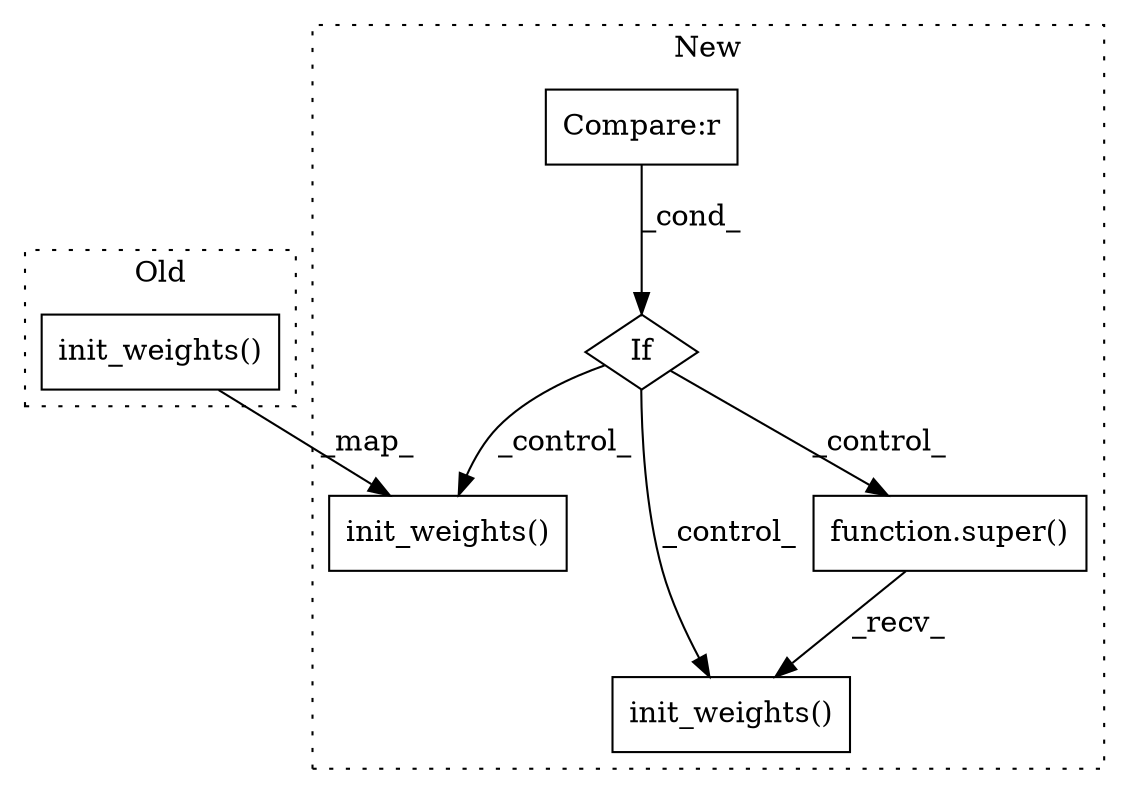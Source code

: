 digraph G {
subgraph cluster0 {
1 [label="init_weights()" a="75" s="734" l="52" shape="box"];
label = "Old";
style="dotted";
}
subgraph cluster1 {
2 [label="init_weights()" a="75" s="922" l="52" shape="box"];
3 [label="If" a="96" s="808" l="3" shape="diamond"];
4 [label="init_weights()" a="75" s="850" l="45" shape="box"];
5 [label="Compare:r" a="40" s="811" l="25" shape="box"];
6 [label="function.super()" a="75" s="850,879" l="6,1" shape="box"];
label = "New";
style="dotted";
}
1 -> 2 [label="_map_"];
3 -> 2 [label="_control_"];
3 -> 6 [label="_control_"];
3 -> 4 [label="_control_"];
5 -> 3 [label="_cond_"];
6 -> 4 [label="_recv_"];
}